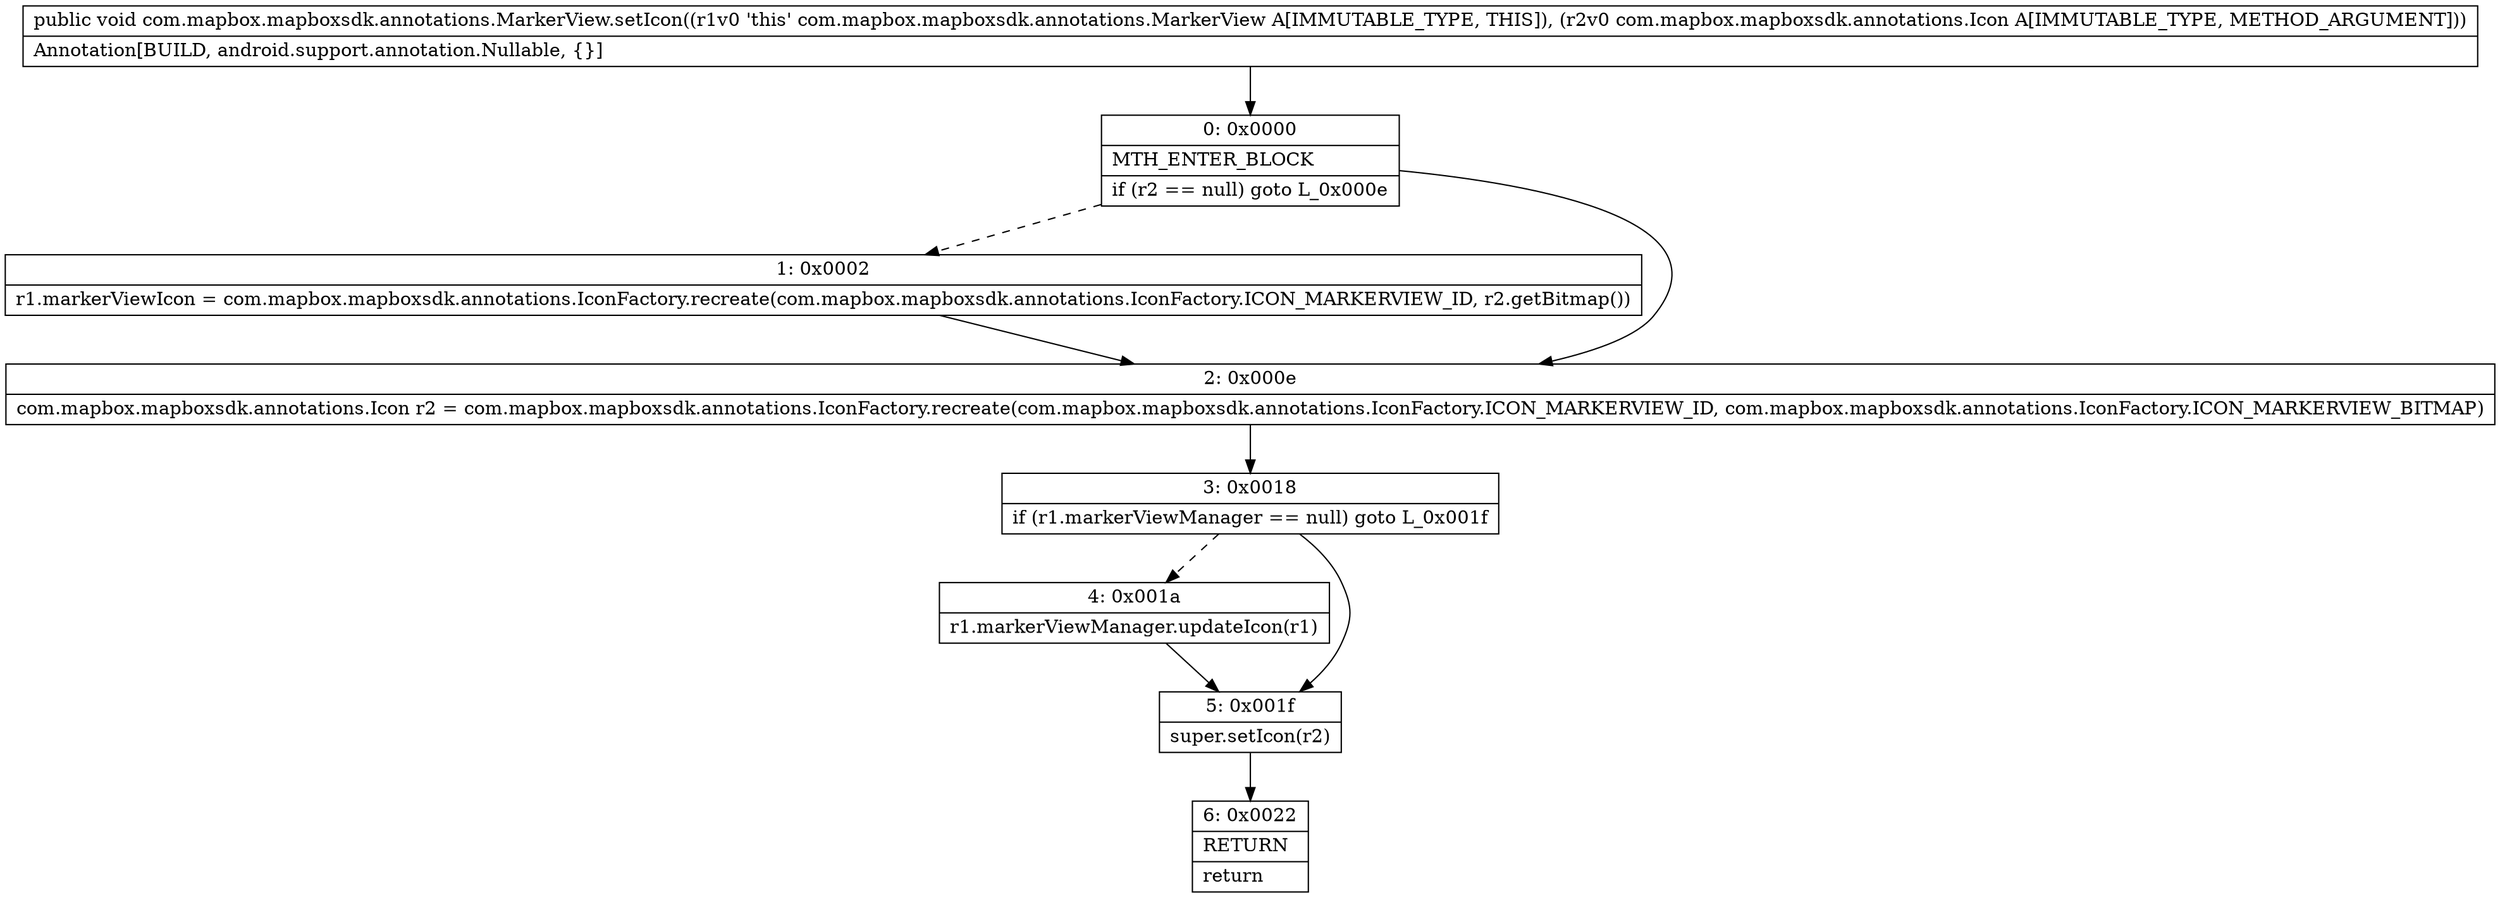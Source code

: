 digraph "CFG forcom.mapbox.mapboxsdk.annotations.MarkerView.setIcon(Lcom\/mapbox\/mapboxsdk\/annotations\/Icon;)V" {
Node_0 [shape=record,label="{0\:\ 0x0000|MTH_ENTER_BLOCK\l|if (r2 == null) goto L_0x000e\l}"];
Node_1 [shape=record,label="{1\:\ 0x0002|r1.markerViewIcon = com.mapbox.mapboxsdk.annotations.IconFactory.recreate(com.mapbox.mapboxsdk.annotations.IconFactory.ICON_MARKERVIEW_ID, r2.getBitmap())\l}"];
Node_2 [shape=record,label="{2\:\ 0x000e|com.mapbox.mapboxsdk.annotations.Icon r2 = com.mapbox.mapboxsdk.annotations.IconFactory.recreate(com.mapbox.mapboxsdk.annotations.IconFactory.ICON_MARKERVIEW_ID, com.mapbox.mapboxsdk.annotations.IconFactory.ICON_MARKERVIEW_BITMAP)\l}"];
Node_3 [shape=record,label="{3\:\ 0x0018|if (r1.markerViewManager == null) goto L_0x001f\l}"];
Node_4 [shape=record,label="{4\:\ 0x001a|r1.markerViewManager.updateIcon(r1)\l}"];
Node_5 [shape=record,label="{5\:\ 0x001f|super.setIcon(r2)\l}"];
Node_6 [shape=record,label="{6\:\ 0x0022|RETURN\l|return\l}"];
MethodNode[shape=record,label="{public void com.mapbox.mapboxsdk.annotations.MarkerView.setIcon((r1v0 'this' com.mapbox.mapboxsdk.annotations.MarkerView A[IMMUTABLE_TYPE, THIS]), (r2v0 com.mapbox.mapboxsdk.annotations.Icon A[IMMUTABLE_TYPE, METHOD_ARGUMENT]))  | Annotation[BUILD, android.support.annotation.Nullable, \{\}]\l}"];
MethodNode -> Node_0;
Node_0 -> Node_1[style=dashed];
Node_0 -> Node_2;
Node_1 -> Node_2;
Node_2 -> Node_3;
Node_3 -> Node_4[style=dashed];
Node_3 -> Node_5;
Node_4 -> Node_5;
Node_5 -> Node_6;
}

